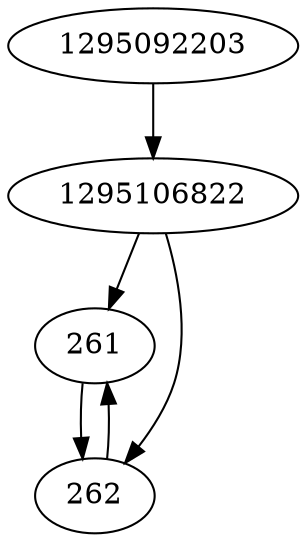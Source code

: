 strict digraph  {
1295092203;
261;
262;
1295106822;
1295092203 -> 1295106822;
261 -> 262;
262 -> 261;
1295106822 -> 261;
1295106822 -> 262;
}
